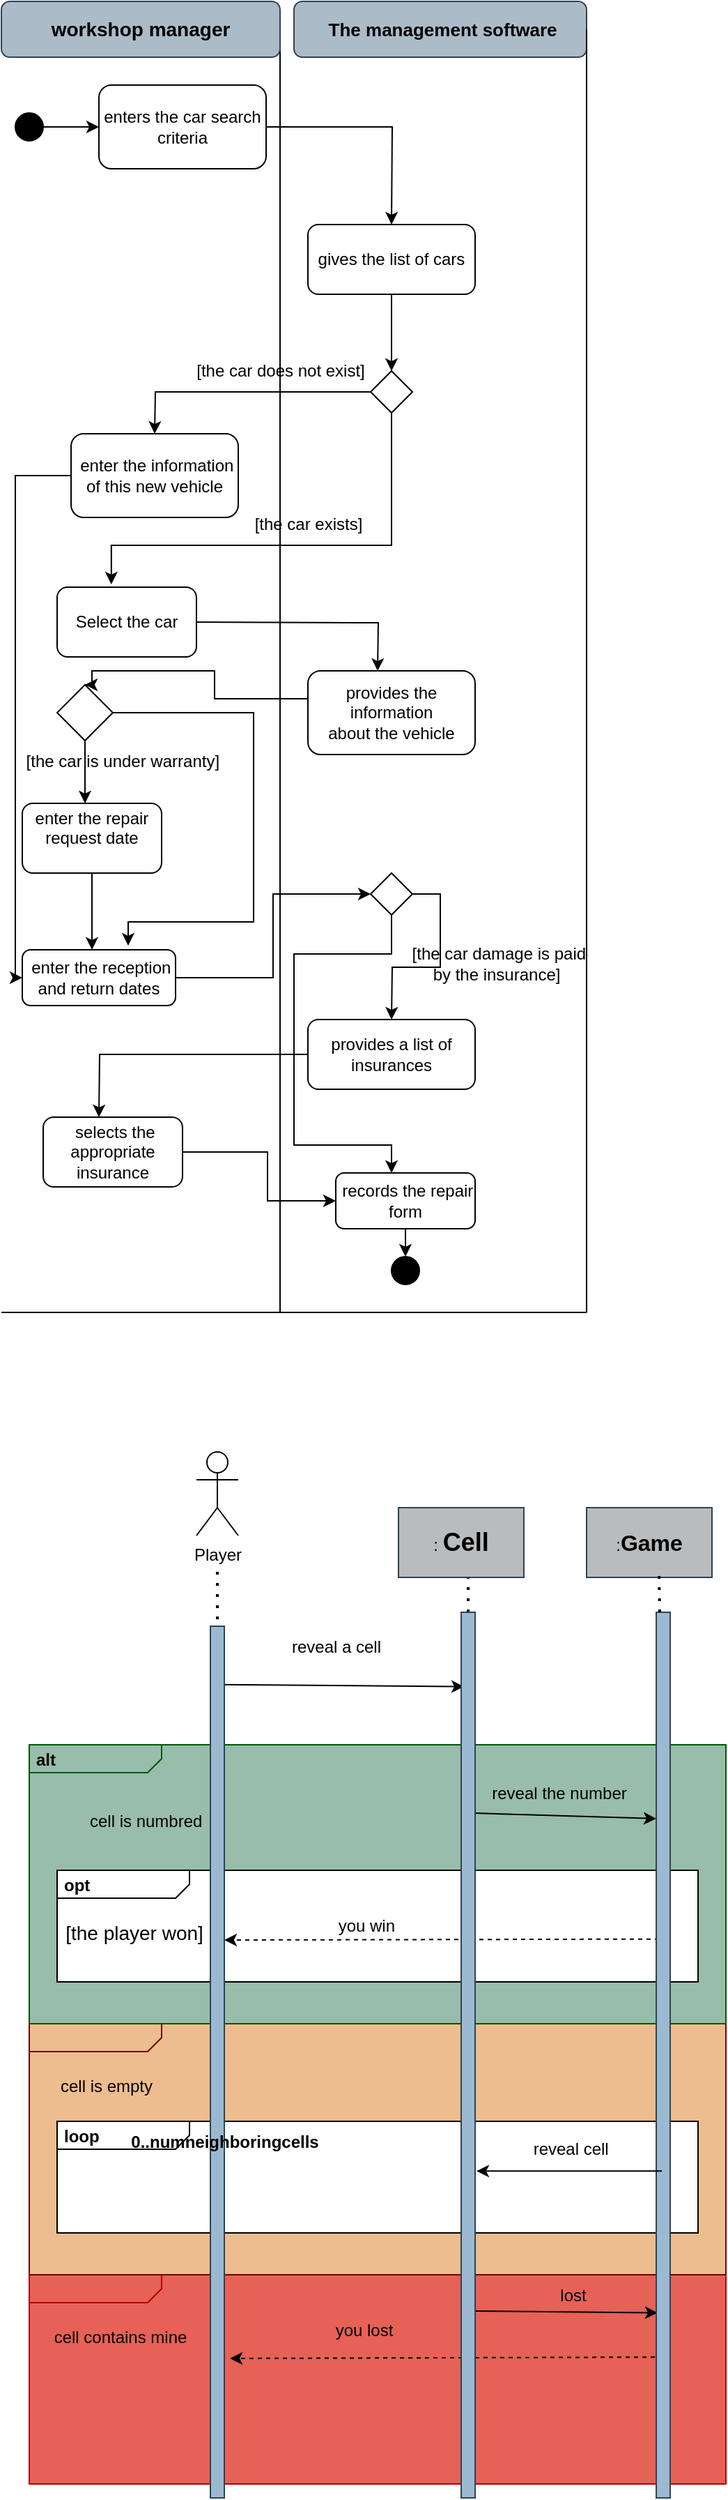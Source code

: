 <mxfile version="28.1.2">
  <diagram name="Page-1" id="jzK-OUWcxtBflPeXS3Yo">
    <mxGraphModel dx="555" dy="832" grid="1" gridSize="10" guides="1" tooltips="1" connect="1" arrows="1" fold="1" page="1" pageScale="1" pageWidth="3300" pageHeight="4681" math="0" shadow="0">
      <root>
        <mxCell id="0" />
        <mxCell id="1" parent="0" />
        <mxCell id="1ywAAocOzt1BN7xTDuC7-87" value="" style="html=1;shape=mxgraph.sysml.package;overflow=fill;labelX=95;align=left;spacingLeft=5;verticalAlign=top;spacingTop=-3;fillColor=light-dark(#E66156,#FF9E8F);fontColor=#ffffff;strokeColor=#B20000;" vertex="1" parent="1">
          <mxGeometry x="20" y="1760" width="500" height="150" as="geometry" />
        </mxCell>
        <mxCell id="1ywAAocOzt1BN7xTDuC7-82" value="" style="html=1;shape=mxgraph.sysml.package;overflow=fill;labelX=95;align=left;spacingLeft=5;verticalAlign=top;spacingTop=-3;fillColor=light-dark(#ecbd8e, #d47d25);fontColor=#ffffff;strokeColor=#6F0000;" vertex="1" parent="1">
          <mxGeometry x="20" y="1580" width="500" height="180" as="geometry" />
        </mxCell>
        <mxCell id="1ywAAocOzt1BN7xTDuC7-2" style="edgeStyle=orthogonalEdgeStyle;rounded=0;orthogonalLoop=1;jettySize=auto;html=1;exitX=1;exitY=0.5;exitDx=0;exitDy=0;" edge="1" parent="1" source="1ywAAocOzt1BN7xTDuC7-1">
          <mxGeometry relative="1" as="geometry">
            <mxPoint x="70" y="220" as="targetPoint" />
          </mxGeometry>
        </mxCell>
        <mxCell id="1ywAAocOzt1BN7xTDuC7-1" value="" style="ellipse;whiteSpace=wrap;html=1;aspect=fixed;fillColor=#000000;" vertex="1" parent="1">
          <mxGeometry x="10" y="210" width="20" height="20" as="geometry" />
        </mxCell>
        <mxCell id="1ywAAocOzt1BN7xTDuC7-4" style="edgeStyle=orthogonalEdgeStyle;rounded=0;orthogonalLoop=1;jettySize=auto;html=1;exitX=1;exitY=0.5;exitDx=0;exitDy=0;" edge="1" parent="1" source="1ywAAocOzt1BN7xTDuC7-3">
          <mxGeometry relative="1" as="geometry">
            <mxPoint x="280" y="290" as="targetPoint" />
          </mxGeometry>
        </mxCell>
        <mxCell id="1ywAAocOzt1BN7xTDuC7-3" value="enters the car search criteria" style="rounded=1;whiteSpace=wrap;html=1;" vertex="1" parent="1">
          <mxGeometry x="70" y="190" width="120" height="60" as="geometry" />
        </mxCell>
        <mxCell id="1ywAAocOzt1BN7xTDuC7-6" style="edgeStyle=orthogonalEdgeStyle;rounded=0;orthogonalLoop=1;jettySize=auto;html=1;exitX=0.5;exitY=1;exitDx=0;exitDy=0;" edge="1" parent="1" source="1ywAAocOzt1BN7xTDuC7-5" target="1ywAAocOzt1BN7xTDuC7-7">
          <mxGeometry relative="1" as="geometry">
            <mxPoint x="280" y="410" as="targetPoint" />
          </mxGeometry>
        </mxCell>
        <mxCell id="1ywAAocOzt1BN7xTDuC7-5" value="&amp;nbsp;gives the list of cars&amp;nbsp;" style="rounded=1;whiteSpace=wrap;html=1;" vertex="1" parent="1">
          <mxGeometry x="220" y="290" width="120" height="50" as="geometry" />
        </mxCell>
        <mxCell id="1ywAAocOzt1BN7xTDuC7-8" style="edgeStyle=orthogonalEdgeStyle;rounded=0;orthogonalLoop=1;jettySize=auto;html=1;exitX=0.5;exitY=1;exitDx=0;exitDy=0;entryX=0.389;entryY=-0.04;entryDx=0;entryDy=0;entryPerimeter=0;" edge="1" parent="1" source="1ywAAocOzt1BN7xTDuC7-7" target="1ywAAocOzt1BN7xTDuC7-10">
          <mxGeometry relative="1" as="geometry">
            <mxPoint x="140" y="470" as="targetPoint" />
            <Array as="points">
              <mxPoint x="280" y="520" />
              <mxPoint x="79" y="520" />
            </Array>
          </mxGeometry>
        </mxCell>
        <mxCell id="1ywAAocOzt1BN7xTDuC7-14" style="edgeStyle=orthogonalEdgeStyle;rounded=0;orthogonalLoop=1;jettySize=auto;html=1;exitX=0;exitY=0.5;exitDx=0;exitDy=0;" edge="1" parent="1" source="1ywAAocOzt1BN7xTDuC7-7">
          <mxGeometry relative="1" as="geometry">
            <mxPoint x="110" y="440" as="targetPoint" />
          </mxGeometry>
        </mxCell>
        <mxCell id="1ywAAocOzt1BN7xTDuC7-7" value="" style="rhombus;" vertex="1" parent="1">
          <mxGeometry x="265" y="395" width="30" height="30" as="geometry" />
        </mxCell>
        <mxCell id="1ywAAocOzt1BN7xTDuC7-9" value="[the car exists]" style="text;html=1;align=center;verticalAlign=middle;resizable=0;points=[];autosize=1;strokeColor=none;fillColor=none;" vertex="1" parent="1">
          <mxGeometry x="170" y="490" width="100" height="30" as="geometry" />
        </mxCell>
        <mxCell id="1ywAAocOzt1BN7xTDuC7-13" style="edgeStyle=orthogonalEdgeStyle;rounded=0;orthogonalLoop=1;jettySize=auto;html=1;entryX=0.5;entryY=0;entryDx=0;entryDy=0;" edge="1" parent="1">
          <mxGeometry relative="1" as="geometry">
            <mxPoint x="130" y="575" as="sourcePoint" />
            <mxPoint x="270" y="610" as="targetPoint" />
          </mxGeometry>
        </mxCell>
        <mxCell id="1ywAAocOzt1BN7xTDuC7-10" value="Select the car" style="rounded=1;whiteSpace=wrap;html=1;" vertex="1" parent="1">
          <mxGeometry x="40" y="550" width="100" height="50" as="geometry" />
        </mxCell>
        <mxCell id="1ywAAocOzt1BN7xTDuC7-19" style="edgeStyle=orthogonalEdgeStyle;rounded=0;orthogonalLoop=1;jettySize=auto;html=1;exitX=0;exitY=0.5;exitDx=0;exitDy=0;entryX=0.5;entryY=0;entryDx=0;entryDy=0;" edge="1" parent="1" source="1ywAAocOzt1BN7xTDuC7-11" target="1ywAAocOzt1BN7xTDuC7-20">
          <mxGeometry relative="1" as="geometry">
            <mxPoint x="60" y="640" as="targetPoint" />
            <Array as="points">
              <mxPoint x="220" y="630" />
              <mxPoint x="153" y="630" />
              <mxPoint x="153" y="610" />
              <mxPoint x="65" y="610" />
              <mxPoint x="65" y="620" />
            </Array>
          </mxGeometry>
        </mxCell>
        <mxCell id="1ywAAocOzt1BN7xTDuC7-11" value="provides the information&lt;br/&gt; about the vehicle" style="rounded=1;whiteSpace=wrap;html=1;" vertex="1" parent="1">
          <mxGeometry x="220" y="610" width="120" height="60" as="geometry" />
        </mxCell>
        <mxCell id="1ywAAocOzt1BN7xTDuC7-15" value="[the car does not exist]" style="text;html=1;align=center;verticalAlign=middle;resizable=0;points=[];autosize=1;strokeColor=none;fillColor=none;" vertex="1" parent="1">
          <mxGeometry x="130" y="380" width="140" height="30" as="geometry" />
        </mxCell>
        <mxCell id="1ywAAocOzt1BN7xTDuC7-18" style="edgeStyle=orthogonalEdgeStyle;rounded=0;orthogonalLoop=1;jettySize=auto;html=1;exitX=0;exitY=0.5;exitDx=0;exitDy=0;entryX=0;entryY=0.5;entryDx=0;entryDy=0;" edge="1" parent="1" source="1ywAAocOzt1BN7xTDuC7-16" target="1ywAAocOzt1BN7xTDuC7-41">
          <mxGeometry relative="1" as="geometry">
            <mxPoint x="30" y="640" as="targetPoint" />
            <Array as="points">
              <mxPoint x="10" y="470" />
              <mxPoint x="10" y="830" />
            </Array>
          </mxGeometry>
        </mxCell>
        <mxCell id="1ywAAocOzt1BN7xTDuC7-16" value="&amp;nbsp;enter the information of this new vehicle" style="rounded=1;whiteSpace=wrap;html=1;" vertex="1" parent="1">
          <mxGeometry x="50" y="440" width="120" height="60" as="geometry" />
        </mxCell>
        <mxCell id="1ywAAocOzt1BN7xTDuC7-52" style="edgeStyle=orthogonalEdgeStyle;rounded=0;orthogonalLoop=1;jettySize=auto;html=1;exitX=1;exitY=0.5;exitDx=0;exitDy=0;entryX=0.682;entryY=-0.075;entryDx=0;entryDy=0;entryPerimeter=0;" edge="1" parent="1" source="1ywAAocOzt1BN7xTDuC7-20" target="1ywAAocOzt1BN7xTDuC7-41">
          <mxGeometry relative="1" as="geometry">
            <mxPoint x="90" y="790" as="targetPoint" />
            <Array as="points">
              <mxPoint x="181" y="640" />
              <mxPoint x="181" y="790" />
              <mxPoint x="91" y="790" />
            </Array>
          </mxGeometry>
        </mxCell>
        <mxCell id="1ywAAocOzt1BN7xTDuC7-20" value="" style="shape=rhombus;html=1;verticalLabelPosition=top;verticalAlignment=bottom;" vertex="1" parent="1">
          <mxGeometry x="40" y="620" width="40" height="40" as="geometry" />
        </mxCell>
        <mxCell id="1ywAAocOzt1BN7xTDuC7-29" style="edgeStyle=orthogonalEdgeStyle;rounded=0;orthogonalLoop=1;jettySize=auto;html=1;exitX=1;exitY=0.5;exitDx=0;exitDy=0;" edge="1" parent="1" source="1ywAAocOzt1BN7xTDuC7-25">
          <mxGeometry relative="1" as="geometry">
            <mxPoint x="280" y="860" as="targetPoint" />
          </mxGeometry>
        </mxCell>
        <mxCell id="1ywAAocOzt1BN7xTDuC7-47" style="edgeStyle=orthogonalEdgeStyle;rounded=0;orthogonalLoop=1;jettySize=auto;html=1;exitX=0.5;exitY=1;exitDx=0;exitDy=0;" edge="1" parent="1" source="1ywAAocOzt1BN7xTDuC7-25">
          <mxGeometry relative="1" as="geometry">
            <mxPoint x="280" y="970" as="targetPoint" />
            <Array as="points">
              <mxPoint x="280" y="813" />
              <mxPoint x="210" y="813" />
              <mxPoint x="210" y="950" />
            </Array>
          </mxGeometry>
        </mxCell>
        <mxCell id="1ywAAocOzt1BN7xTDuC7-25" value="" style="rhombus;" vertex="1" parent="1">
          <mxGeometry x="265" y="755" width="30" height="30" as="geometry" />
        </mxCell>
        <mxCell id="1ywAAocOzt1BN7xTDuC7-27" value="&amp;nbsp;[the car is under warranty]" style="text;html=1;align=center;verticalAlign=middle;resizable=0;points=[];autosize=1;strokeColor=none;fillColor=none;" vertex="1" parent="1">
          <mxGeometry y="660" width="170" height="30" as="geometry" />
        </mxCell>
        <mxCell id="1ywAAocOzt1BN7xTDuC7-32" style="edgeStyle=orthogonalEdgeStyle;rounded=0;orthogonalLoop=1;jettySize=auto;html=1;exitX=0;exitY=0.5;exitDx=0;exitDy=0;" edge="1" parent="1" source="1ywAAocOzt1BN7xTDuC7-30">
          <mxGeometry relative="1" as="geometry">
            <mxPoint x="70" y="930" as="targetPoint" />
          </mxGeometry>
        </mxCell>
        <mxCell id="1ywAAocOzt1BN7xTDuC7-30" value="provides a list of insurances" style="rounded=1;whiteSpace=wrap;html=1;" vertex="1" parent="1">
          <mxGeometry x="220" y="860" width="120" height="50" as="geometry" />
        </mxCell>
        <mxCell id="1ywAAocOzt1BN7xTDuC7-31" value="&amp;nbsp;[the car damage is paid&lt;br/&gt; by the insurance]" style="text;html=1;align=center;verticalAlign=middle;resizable=0;points=[];autosize=1;strokeColor=none;fillColor=none;" vertex="1" parent="1">
          <mxGeometry x="280" y="800" width="150" height="40" as="geometry" />
        </mxCell>
        <mxCell id="1ywAAocOzt1BN7xTDuC7-48" style="edgeStyle=orthogonalEdgeStyle;rounded=0;orthogonalLoop=1;jettySize=auto;html=1;exitX=1;exitY=0.5;exitDx=0;exitDy=0;" edge="1" parent="1" source="1ywAAocOzt1BN7xTDuC7-33">
          <mxGeometry relative="1" as="geometry">
            <mxPoint x="240" y="990" as="targetPoint" />
            <Array as="points">
              <mxPoint x="191" y="955" />
            </Array>
          </mxGeometry>
        </mxCell>
        <mxCell id="1ywAAocOzt1BN7xTDuC7-33" value="&amp;nbsp;selects the appropriate insurance" style="rounded=1;whiteSpace=wrap;html=1;" vertex="1" parent="1">
          <mxGeometry x="30" y="930" width="100" height="50" as="geometry" />
        </mxCell>
        <mxCell id="1ywAAocOzt1BN7xTDuC7-34" value="" style="endArrow=none;html=1;rounded=0;" edge="1" parent="1">
          <mxGeometry width="50" height="50" relative="1" as="geometry">
            <mxPoint x="200" y="1070" as="sourcePoint" />
            <mxPoint x="200" y="150" as="targetPoint" />
          </mxGeometry>
        </mxCell>
        <mxCell id="1ywAAocOzt1BN7xTDuC7-35" value="&lt;b&gt;&lt;font style=&quot;color: rgb(0, 0, 0); font-size: 14px;&quot;&gt;workshop manager&lt;/font&gt;&lt;/b&gt;" style="rounded=1;whiteSpace=wrap;html=1;fillColor=light-dark(#acbbc8, #7d8c9b);fontColor=#ffffff;strokeColor=#314354;" vertex="1" parent="1">
          <mxGeometry y="130" width="200" height="40" as="geometry" />
        </mxCell>
        <mxCell id="1ywAAocOzt1BN7xTDuC7-38" style="edgeStyle=orthogonalEdgeStyle;rounded=0;orthogonalLoop=1;jettySize=auto;html=1;exitX=0;exitY=0.5;exitDx=0;exitDy=0;" edge="1" parent="1" source="1ywAAocOzt1BN7xTDuC7-36">
          <mxGeometry relative="1" as="geometry">
            <mxPoint x="210" y="150" as="targetPoint" />
          </mxGeometry>
        </mxCell>
        <mxCell id="1ywAAocOzt1BN7xTDuC7-36" value="&lt;font style=&quot;color: rgb(0, 0, 0); font-size: 13px;&quot;&gt;&lt;b style=&quot;&quot;&gt;&amp;nbsp;The management software&lt;/b&gt;&lt;/font&gt;" style="rounded=1;whiteSpace=wrap;html=1;fillColor=light-dark(#acbbc8, #7d8c9b);fontColor=#ffffff;strokeColor=#314354;" vertex="1" parent="1">
          <mxGeometry x="210" y="130" width="210" height="40" as="geometry" />
        </mxCell>
        <mxCell id="1ywAAocOzt1BN7xTDuC7-37" value="" style="endArrow=none;html=1;rounded=0;entryX=1;entryY=0.5;entryDx=0;entryDy=0;" edge="1" parent="1" target="1ywAAocOzt1BN7xTDuC7-36">
          <mxGeometry width="50" height="50" relative="1" as="geometry">
            <mxPoint x="420" y="1070" as="sourcePoint" />
            <mxPoint x="210" y="160" as="targetPoint" />
          </mxGeometry>
        </mxCell>
        <mxCell id="1ywAAocOzt1BN7xTDuC7-39" value="" style="endArrow=none;html=1;rounded=0;" edge="1" parent="1">
          <mxGeometry width="50" height="50" relative="1" as="geometry">
            <mxPoint y="1070" as="sourcePoint" />
            <mxPoint x="420" y="1070" as="targetPoint" />
          </mxGeometry>
        </mxCell>
        <mxCell id="1ywAAocOzt1BN7xTDuC7-40" value="" style="edgeStyle=orthogonalEdgeStyle;rounded=0;orthogonalLoop=1;jettySize=auto;html=1;exitX=0.5;exitY=1;exitDx=0;exitDy=0;" edge="1" parent="1" source="1ywAAocOzt1BN7xTDuC7-20">
          <mxGeometry relative="1" as="geometry">
            <mxPoint x="60" y="705" as="targetPoint" />
            <mxPoint x="60" y="660" as="sourcePoint" />
            <Array as="points">
              <mxPoint x="60" y="690" />
              <mxPoint x="60" y="690" />
            </Array>
          </mxGeometry>
        </mxCell>
        <mxCell id="1ywAAocOzt1BN7xTDuC7-46" style="edgeStyle=orthogonalEdgeStyle;rounded=0;orthogonalLoop=1;jettySize=auto;html=1;exitX=1;exitY=0.5;exitDx=0;exitDy=0;entryX=0;entryY=0.5;entryDx=0;entryDy=0;" edge="1" parent="1" source="1ywAAocOzt1BN7xTDuC7-41" target="1ywAAocOzt1BN7xTDuC7-25">
          <mxGeometry relative="1" as="geometry" />
        </mxCell>
        <mxCell id="1ywAAocOzt1BN7xTDuC7-41" value="&amp;nbsp;enter the reception and return dates" style="rounded=1;whiteSpace=wrap;html=1;" vertex="1" parent="1">
          <mxGeometry x="15" y="810" width="110" height="40" as="geometry" />
        </mxCell>
        <mxCell id="1ywAAocOzt1BN7xTDuC7-42" value="&#xa;enter the repair request date&#xa;&#xa;" style="rounded=1;whiteSpace=wrap;html=1;" vertex="1" parent="1">
          <mxGeometry x="15" y="705" width="100" height="50" as="geometry" />
        </mxCell>
        <mxCell id="1ywAAocOzt1BN7xTDuC7-43" style="edgeStyle=orthogonalEdgeStyle;rounded=0;orthogonalLoop=1;jettySize=auto;html=1;exitX=0.5;exitY=1;exitDx=0;exitDy=0;" edge="1" parent="1" source="1ywAAocOzt1BN7xTDuC7-42">
          <mxGeometry relative="1" as="geometry">
            <mxPoint x="65" y="810" as="targetPoint" />
          </mxGeometry>
        </mxCell>
        <mxCell id="1ywAAocOzt1BN7xTDuC7-50" style="edgeStyle=orthogonalEdgeStyle;rounded=0;orthogonalLoop=1;jettySize=auto;html=1;exitX=0.5;exitY=1;exitDx=0;exitDy=0;" edge="1" parent="1" source="1ywAAocOzt1BN7xTDuC7-49">
          <mxGeometry relative="1" as="geometry">
            <mxPoint x="290" y="1030" as="targetPoint" />
          </mxGeometry>
        </mxCell>
        <mxCell id="1ywAAocOzt1BN7xTDuC7-49" value="&amp;nbsp;records the repair form" style="rounded=1;whiteSpace=wrap;html=1;" vertex="1" parent="1">
          <mxGeometry x="240" y="970" width="100" height="40" as="geometry" />
        </mxCell>
        <mxCell id="1ywAAocOzt1BN7xTDuC7-51" value="" style="ellipse;whiteSpace=wrap;html=1;aspect=fixed;fillColor=#000000;" vertex="1" parent="1">
          <mxGeometry x="280" y="1030" width="20" height="20" as="geometry" />
        </mxCell>
        <mxCell id="1ywAAocOzt1BN7xTDuC7-53" value="&lt;div&gt;&lt;br&gt;&lt;/div&gt;&lt;div&gt;&lt;br&gt;&lt;/div&gt;" style="text;html=1;align=center;verticalAlign=middle;resizable=0;points=[];autosize=1;strokeColor=none;fillColor=none;" vertex="1" parent="1">
          <mxGeometry x="50" y="580" width="20" height="40" as="geometry" />
        </mxCell>
        <mxCell id="1ywAAocOzt1BN7xTDuC7-55" value="" style="endArrow=none;dashed=1;html=1;dashPattern=1 3;strokeWidth=2;rounded=0;" edge="1" parent="1">
          <mxGeometry width="50" height="50" relative="1" as="geometry">
            <mxPoint x="155" y="1290" as="sourcePoint" />
            <mxPoint x="155" y="1250" as="targetPoint" />
          </mxGeometry>
        </mxCell>
        <mxCell id="1ywAAocOzt1BN7xTDuC7-60" value="" style="endArrow=classic;html=1;rounded=0;exitX=0.9;exitY=0.067;exitDx=0;exitDy=0;exitPerimeter=0;entryX=0.2;entryY=0.084;entryDx=0;entryDy=0;entryPerimeter=0;" edge="1" parent="1" source="1ywAAocOzt1BN7xTDuC7-56" target="1ywAAocOzt1BN7xTDuC7-59">
          <mxGeometry width="50" height="50" relative="1" as="geometry">
            <mxPoint x="350" y="1530" as="sourcePoint" />
            <mxPoint x="310" y="1330" as="targetPoint" />
          </mxGeometry>
        </mxCell>
        <mxCell id="1ywAAocOzt1BN7xTDuC7-63" value="" style="endArrow=none;dashed=1;html=1;dashPattern=1 3;strokeWidth=2;rounded=0;entryX=0.556;entryY=1;entryDx=0;entryDy=0;exitX=0.5;exitY=0;exitDx=0;exitDy=0;entryPerimeter=0;" edge="1" parent="1" source="1ywAAocOzt1BN7xTDuC7-59" target="1ywAAocOzt1BN7xTDuC7-70">
          <mxGeometry width="50" height="50" relative="1" as="geometry">
            <mxPoint x="325" y="1285" as="sourcePoint" />
            <mxPoint x="165" y="1260" as="targetPoint" />
          </mxGeometry>
        </mxCell>
        <mxCell id="1ywAAocOzt1BN7xTDuC7-64" value="&lt;p style=&quot;margin:0px;margin-top:4px;margin-left:5px;text-align:left;&quot;&gt;&lt;b&gt;&lt;font style=&quot;color: rgb(0, 0, 0);&quot;&gt;alt&lt;/font&gt;&lt;/b&gt;&lt;/p&gt;&lt;p style=&quot;margin:0px;margin-top:4px;margin-left:5px;text-align:left;&quot;&gt;&lt;b&gt;&lt;br&gt;&lt;/b&gt;&lt;/p&gt;" style="html=1;shape=mxgraph.sysml.package;overflow=fill;labelX=95;align=left;spacingLeft=5;verticalAlign=top;spacingTop=-3;fillColor=light-dark(#98BDAA,#39CC87);fontColor=#ffffff;strokeColor=#005700;" vertex="1" parent="1">
          <mxGeometry x="20" y="1380" width="500" height="200" as="geometry" />
        </mxCell>
        <mxCell id="1ywAAocOzt1BN7xTDuC7-68" value="cell is numbred&amp;nbsp;" style="text;html=1;align=center;verticalAlign=middle;resizable=0;points=[];autosize=1;strokeColor=none;fillColor=none;" vertex="1" parent="1">
          <mxGeometry x="50" y="1420" width="110" height="30" as="geometry" />
        </mxCell>
        <mxCell id="1ywAAocOzt1BN7xTDuC7-70" value="&lt;font style=&quot;color: rgb(0, 0, 0);&quot;&gt;: &lt;b&gt;&lt;font style=&quot;font-size: 18px;&quot;&gt;Cell&lt;/font&gt;&lt;/b&gt;&lt;/font&gt;" style="rounded=0;whiteSpace=wrap;html=1;fillColor=light-dark(#BABBBD,#475B71);fontColor=#ffffff;strokeColor=#314354;" vertex="1" parent="1">
          <mxGeometry x="285" y="1210" width="90" height="50" as="geometry" />
        </mxCell>
        <mxCell id="1ywAAocOzt1BN7xTDuC7-71" value="Player" style="shape=umlActor;verticalLabelPosition=bottom;verticalAlign=top;html=1;outlineConnect=0;" vertex="1" parent="1">
          <mxGeometry x="140" y="1170" width="30" height="60" as="geometry" />
        </mxCell>
        <mxCell id="1ywAAocOzt1BN7xTDuC7-72" value="reveal a cell" style="text;html=1;align=center;verticalAlign=middle;resizable=0;points=[];autosize=1;strokeColor=none;fillColor=none;" vertex="1" parent="1">
          <mxGeometry x="195" y="1295" width="90" height="30" as="geometry" />
        </mxCell>
        <mxCell id="1ywAAocOzt1BN7xTDuC7-76" value="&lt;font color=&quot;#000000&quot;&gt;:&lt;b&gt;&lt;font style=&quot;font-size: 16px;&quot;&gt;Game&lt;/font&gt;&lt;/b&gt;&lt;/font&gt;" style="rounded=0;whiteSpace=wrap;html=1;fillColor=light-dark(#BABBBD,#475B71);fontColor=#ffffff;strokeColor=#314354;" vertex="1" parent="1">
          <mxGeometry x="420" y="1210" width="90" height="50" as="geometry" />
        </mxCell>
        <mxCell id="1ywAAocOzt1BN7xTDuC7-79" value="" style="endArrow=classic;html=1;rounded=0;exitX=0.9;exitY=0.294;exitDx=0;exitDy=0;exitPerimeter=0;" edge="1" parent="1">
          <mxGeometry width="50" height="50" relative="1" as="geometry">
            <mxPoint x="340" y="1429.06" as="sourcePoint" />
            <mxPoint x="470" y="1433" as="targetPoint" />
            <Array as="points">
              <mxPoint x="371" y="1430" />
            </Array>
          </mxGeometry>
        </mxCell>
        <mxCell id="1ywAAocOzt1BN7xTDuC7-85" value="cell is empty" style="text;html=1;align=center;verticalAlign=middle;resizable=0;points=[];autosize=1;strokeColor=none;fillColor=none;" vertex="1" parent="1">
          <mxGeometry x="30" y="1610" width="90" height="30" as="geometry" />
        </mxCell>
        <mxCell id="1ywAAocOzt1BN7xTDuC7-88" value="" style="endArrow=classic;html=1;rounded=0;exitX=0.9;exitY=0.789;exitDx=0;exitDy=0;exitPerimeter=0;entryX=0.1;entryY=0.791;entryDx=0;entryDy=0;entryPerimeter=0;" edge="1" parent="1" source="1ywAAocOzt1BN7xTDuC7-59" target="1ywAAocOzt1BN7xTDuC7-75">
          <mxGeometry width="50" height="50" relative="1" as="geometry">
            <mxPoint x="340" y="1679.06" as="sourcePoint" />
            <mxPoint x="470" y="1680" as="targetPoint" />
            <Array as="points" />
          </mxGeometry>
        </mxCell>
        <mxCell id="1ywAAocOzt1BN7xTDuC7-89" value="cell contains mine" style="text;html=1;align=center;verticalAlign=middle;resizable=0;points=[];autosize=1;strokeColor=none;fillColor=none;" vertex="1" parent="1">
          <mxGeometry x="25" y="1790" width="120" height="30" as="geometry" />
        </mxCell>
        <mxCell id="1ywAAocOzt1BN7xTDuC7-91" value="lost" style="text;html=1;align=center;verticalAlign=middle;resizable=0;points=[];autosize=1;strokeColor=none;fillColor=none;" vertex="1" parent="1">
          <mxGeometry x="390" y="1760" width="40" height="30" as="geometry" />
        </mxCell>
        <mxCell id="1ywAAocOzt1BN7xTDuC7-92" value="" style="endArrow=classic;html=1;rounded=0;entryX=1.4;entryY=0.84;entryDx=0;entryDy=0;entryPerimeter=0;exitX=0.5;exitY=0.841;exitDx=0;exitDy=0;exitPerimeter=0;dashed=1;" edge="1" parent="1" source="1ywAAocOzt1BN7xTDuC7-75" target="1ywAAocOzt1BN7xTDuC7-56">
          <mxGeometry width="50" height="50" relative="1" as="geometry">
            <mxPoint x="280" y="1520" as="sourcePoint" />
            <mxPoint x="330" y="1470" as="targetPoint" />
          </mxGeometry>
        </mxCell>
        <mxCell id="1ywAAocOzt1BN7xTDuC7-93" value="you lost" style="text;html=1;align=center;verticalAlign=middle;resizable=0;points=[];autosize=1;strokeColor=none;fillColor=none;" vertex="1" parent="1">
          <mxGeometry x="230" y="1785" width="60" height="30" as="geometry" />
        </mxCell>
        <mxCell id="1ywAAocOzt1BN7xTDuC7-94" value="reveal the number" style="text;html=1;align=center;verticalAlign=middle;resizable=0;points=[];autosize=1;strokeColor=none;fillColor=none;" vertex="1" parent="1">
          <mxGeometry x="340" y="1400" width="120" height="30" as="geometry" />
        </mxCell>
        <mxCell id="1ywAAocOzt1BN7xTDuC7-95" value="&lt;p style=&quot;margin:0px;margin-top:4px;margin-left:5px;text-align:left;&quot;&gt;&lt;b&gt;opt&lt;/b&gt;&lt;/p&gt;" style="html=1;shape=mxgraph.sysml.package;overflow=fill;labelX=95;align=left;spacingLeft=5;verticalAlign=top;spacingTop=-3;" vertex="1" parent="1">
          <mxGeometry x="40" y="1470" width="460" height="80" as="geometry" />
        </mxCell>
        <mxCell id="1ywAAocOzt1BN7xTDuC7-96" value="&lt;font style=&quot;font-size: 14px;&quot;&gt;[the player won]&lt;/font&gt;" style="text;html=1;align=center;verticalAlign=middle;resizable=0;points=[];autosize=1;strokeColor=none;fillColor=none;" vertex="1" parent="1">
          <mxGeometry x="35" y="1500" width="120" height="30" as="geometry" />
        </mxCell>
        <mxCell id="1ywAAocOzt1BN7xTDuC7-99" value="" style="endArrow=classic;html=1;rounded=0;entryX=1;entryY=0.36;entryDx=0;entryDy=0;entryPerimeter=0;exitX=0.2;exitY=0.369;exitDx=0;exitDy=0;exitPerimeter=0;dashed=1;" edge="1" parent="1" source="1ywAAocOzt1BN7xTDuC7-75" target="1ywAAocOzt1BN7xTDuC7-56">
          <mxGeometry width="50" height="50" relative="1" as="geometry">
            <mxPoint x="280" y="1630" as="sourcePoint" />
            <mxPoint x="330" y="1580" as="targetPoint" />
          </mxGeometry>
        </mxCell>
        <mxCell id="1ywAAocOzt1BN7xTDuC7-101" value="&amp;nbsp;you win" style="text;html=1;align=center;verticalAlign=middle;resizable=0;points=[];autosize=1;strokeColor=none;fillColor=none;" vertex="1" parent="1">
          <mxGeometry x="225" y="1495" width="70" height="30" as="geometry" />
        </mxCell>
        <mxCell id="1ywAAocOzt1BN7xTDuC7-102" value="&lt;p style=&quot;margin:0px;margin-top:4px;margin-left:5px;text-align:left;&quot;&gt;&lt;b&gt;loop&lt;/b&gt;&lt;/p&gt;" style="html=1;shape=mxgraph.sysml.package;overflow=fill;labelX=95;align=left;spacingLeft=5;verticalAlign=top;spacingTop=-3;" vertex="1" parent="1">
          <mxGeometry x="40" y="1650" width="460" height="80" as="geometry" />
        </mxCell>
        <mxCell id="1ywAAocOzt1BN7xTDuC7-56" value="" style="rounded=0;whiteSpace=wrap;html=1;fillColor=#9BBAD1;fontColor=#ffffff;strokeColor=#314354;" vertex="1" parent="1">
          <mxGeometry x="150" y="1295" width="10" height="625" as="geometry" />
        </mxCell>
        <mxCell id="1ywAAocOzt1BN7xTDuC7-59" value="" style="rounded=0;whiteSpace=wrap;html=1;fillColor=#9BBAD1;fontColor=#ffffff;strokeColor=#314354;" vertex="1" parent="1">
          <mxGeometry x="330" y="1285" width="10" height="635" as="geometry" />
        </mxCell>
        <mxCell id="1ywAAocOzt1BN7xTDuC7-75" value="" style="rounded=0;whiteSpace=wrap;html=1;fillColor=#9BBAD1;fontColor=#ffffff;strokeColor=#314354;" vertex="1" parent="1">
          <mxGeometry x="470" y="1285" width="10" height="635" as="geometry" />
        </mxCell>
        <mxCell id="1ywAAocOzt1BN7xTDuC7-103" value="&lt;b&gt;0..numneighboringcells&lt;/b&gt;" style="text;html=1;align=center;verticalAlign=middle;resizable=0;points=[];autosize=1;strokeColor=none;fillColor=none;" vertex="1" parent="1">
          <mxGeometry x="80" y="1650" width="160" height="30" as="geometry" />
        </mxCell>
        <mxCell id="1ywAAocOzt1BN7xTDuC7-104" value="" style="endArrow=classic;html=1;rounded=0;entryX=1.1;entryY=0.631;entryDx=0;entryDy=0;entryPerimeter=0;exitX=0.4;exitY=0.631;exitDx=0;exitDy=0;exitPerimeter=0;" edge="1" parent="1" source="1ywAAocOzt1BN7xTDuC7-75" target="1ywAAocOzt1BN7xTDuC7-59">
          <mxGeometry width="50" height="50" relative="1" as="geometry">
            <mxPoint x="280" y="1630" as="sourcePoint" />
            <mxPoint x="330" y="1580" as="targetPoint" />
          </mxGeometry>
        </mxCell>
        <mxCell id="1ywAAocOzt1BN7xTDuC7-105" value="reveal cell&amp;nbsp;" style="text;html=1;align=center;verticalAlign=middle;resizable=0;points=[];autosize=1;strokeColor=none;fillColor=none;" vertex="1" parent="1">
          <mxGeometry x="370" y="1655" width="80" height="30" as="geometry" />
        </mxCell>
        <mxCell id="1ywAAocOzt1BN7xTDuC7-106" value="" style="endArrow=none;dashed=1;html=1;dashPattern=1 3;strokeWidth=2;rounded=0;entryX=0.578;entryY=0.96;entryDx=0;entryDy=0;exitX=0.25;exitY=0;exitDx=0;exitDy=0;entryPerimeter=0;" edge="1" parent="1" source="1ywAAocOzt1BN7xTDuC7-75" target="1ywAAocOzt1BN7xTDuC7-76">
          <mxGeometry width="50" height="50" relative="1" as="geometry">
            <mxPoint x="345" y="1295" as="sourcePoint" />
            <mxPoint x="345" y="1270" as="targetPoint" />
          </mxGeometry>
        </mxCell>
      </root>
    </mxGraphModel>
  </diagram>
</mxfile>
